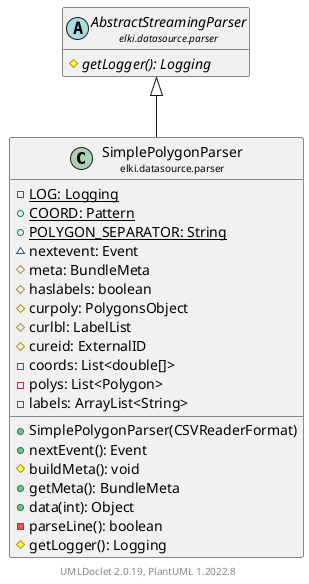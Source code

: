 @startuml
    remove .*\.(Instance|Par|Parameterizer|Factory)$
    set namespaceSeparator none
    hide empty fields
    hide empty methods

    class "<size:14>SimplePolygonParser\n<size:10>elki.datasource.parser" as elki.datasource.parser.SimplePolygonParser [[SimplePolygonParser.html]] {
        {static} -LOG: Logging
        {static} +COORD: Pattern
        {static} +POLYGON_SEPARATOR: String
        ~nextevent: Event
        #meta: BundleMeta
        #haslabels: boolean
        #curpoly: PolygonsObject
        #curlbl: LabelList
        #cureid: ExternalID
        -coords: List<double[]>
        -polys: List<Polygon>
        -labels: ArrayList<String>
        +SimplePolygonParser(CSVReaderFormat)
        +nextEvent(): Event
        #buildMeta(): void
        +getMeta(): BundleMeta
        +data(int): Object
        -parseLine(): boolean
        #getLogger(): Logging
    }

    abstract class "<size:14>AbstractStreamingParser\n<size:10>elki.datasource.parser" as elki.datasource.parser.AbstractStreamingParser [[AbstractStreamingParser.html]] {
        {abstract} #getLogger(): Logging
    }
    class "<size:14>SimplePolygonParser.Par\n<size:10>elki.datasource.parser" as elki.datasource.parser.SimplePolygonParser.Par [[SimplePolygonParser.Par.html]]

    elki.datasource.parser.AbstractStreamingParser <|-- elki.datasource.parser.SimplePolygonParser
    elki.datasource.parser.SimplePolygonParser +-- elki.datasource.parser.SimplePolygonParser.Par

    center footer UMLDoclet 2.0.19, PlantUML 1.2022.8
@enduml
